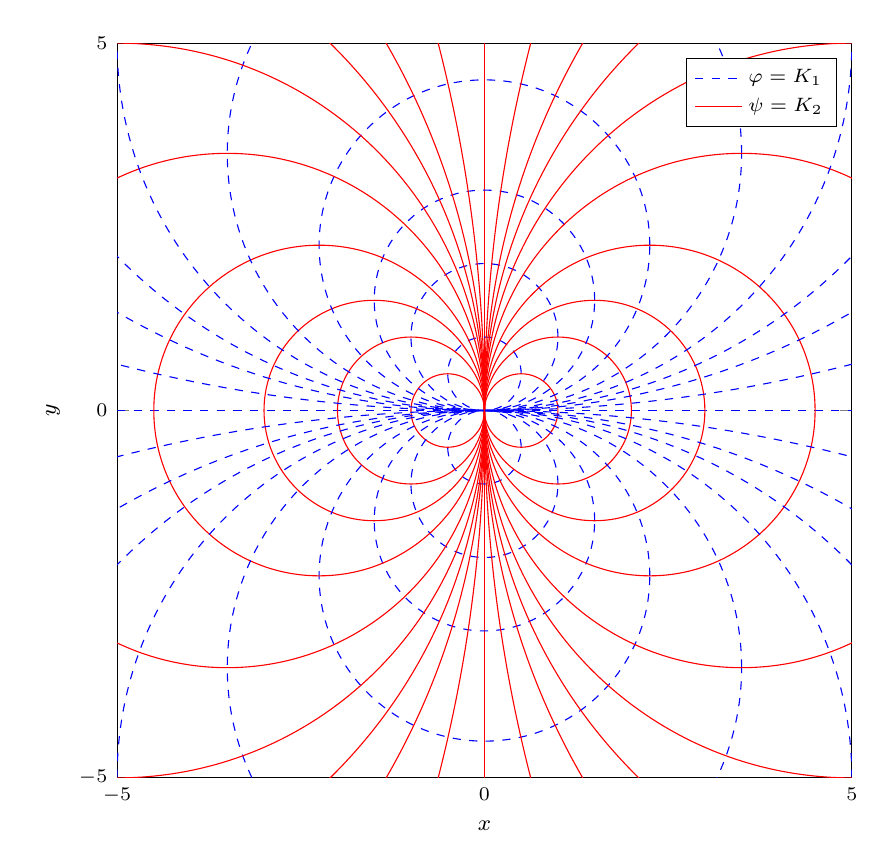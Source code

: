 \pgfplotsset{compat=1.7}
\begin{tikzpicture}
\begin{axis}[width=0.9\textwidth,height=0.9\textwidth,
xlabel={$x$},
ytick={-5,0,5},xtick={-5,0,5},
%yticklabels={0.035,0.1,0.2,0.3,0.4,0.5},
ylabel={$y$},
xmin=-5,xmax=5,ymin=-5,ymax=5, 
yticklabel style={font=\scriptsize},
xticklabel style={font=\scriptsize},
xlabel style={font=\footnotesize},
ylabel style={font=\footnotesize},
legend style={font=\scriptsize,legend cell align=left},
]



\addplot[blue,domain=-5:5,samples=2,dashed]{0};
\addplot[red] coordinates {(0,-5) (0,5)};
\addlegendentry{$\varphi = K_1$};
\addlegendentry{$\psi = K_2$};

\foreach \r in {0.5,1, 1.5, 2.25, 3.5, 5, 7, 10, 20}{
  \edef\temp{\noexpand\draw[blue,dashed] (axis cs:0,\r) circle(\r);}
  \temp
  \edef\temp{\noexpand\draw[blue,dashed] (axis cs:0,-\r) circle(\r);}
  \temp
  \edef\temp{\noexpand\draw[red] (axis cs:{\r},0) circle(\r);}
  \temp
  \edef\temp{\noexpand\draw[red] (axis cs:{-\r},0) circle(\r);}
  \temp
}


\end{axis}





\end{tikzpicture}
